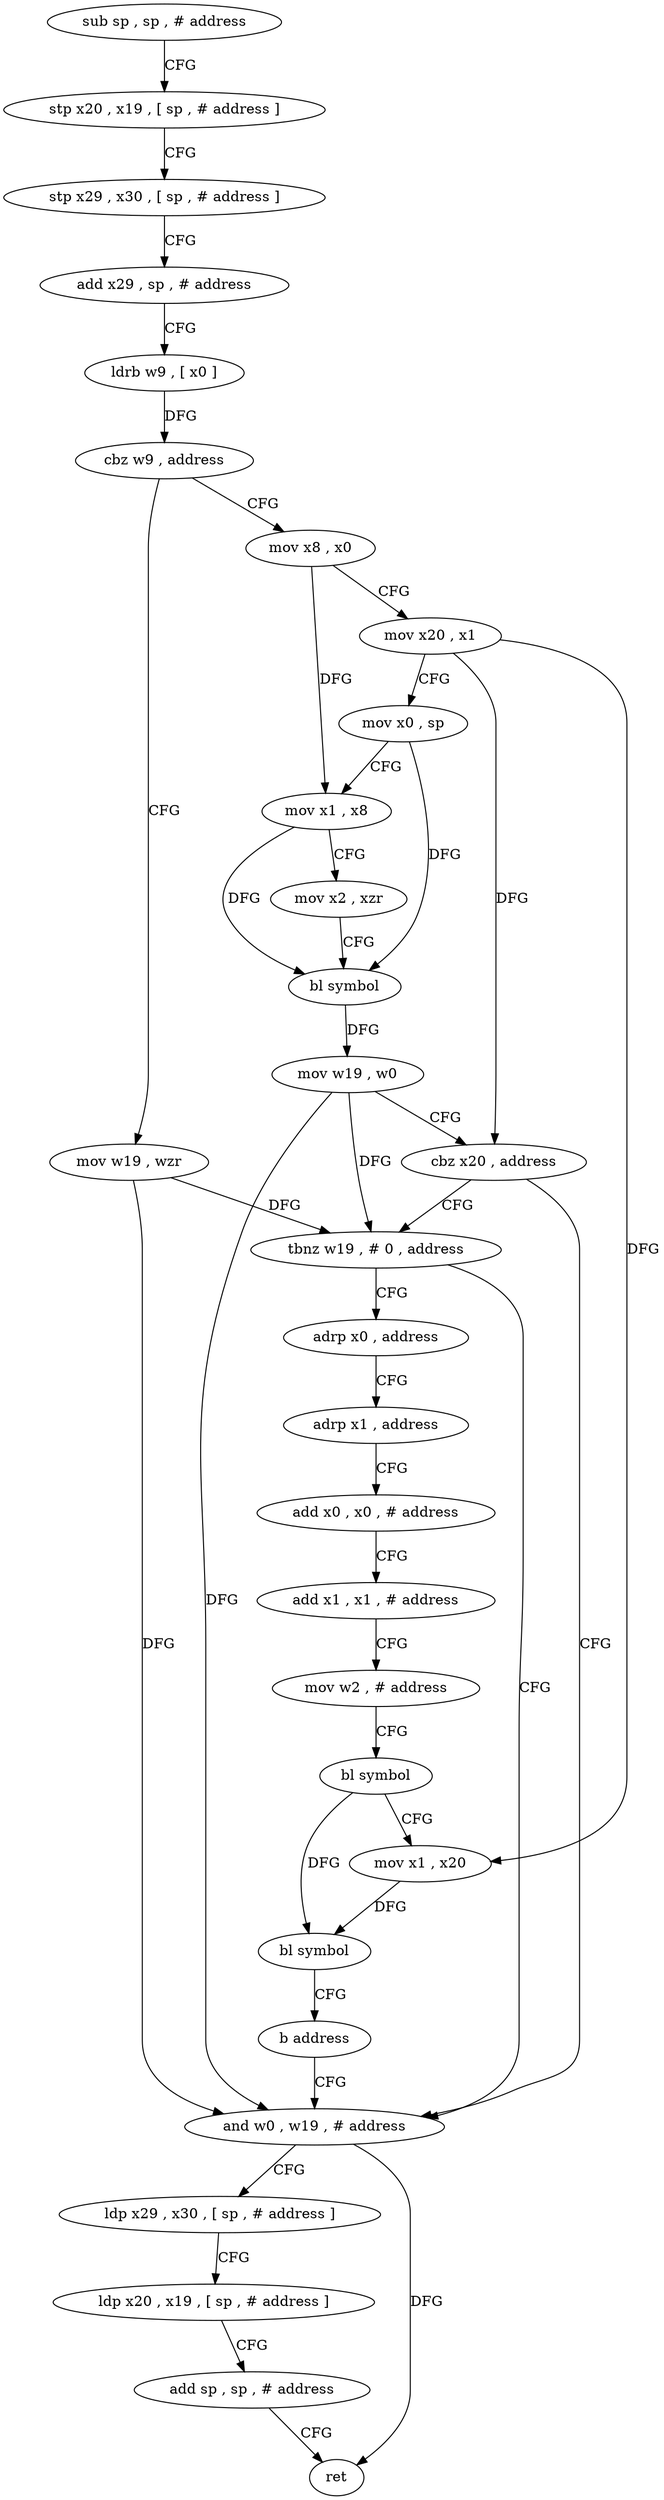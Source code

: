 digraph "func" {
"132812" [label = "sub sp , sp , # address" ]
"132816" [label = "stp x20 , x19 , [ sp , # address ]" ]
"132820" [label = "stp x29 , x30 , [ sp , # address ]" ]
"132824" [label = "add x29 , sp , # address" ]
"132828" [label = "ldrb w9 , [ x0 ]" ]
"132832" [label = "cbz w9 , address" ]
"132908" [label = "mov w19 , wzr" ]
"132836" [label = "mov x8 , x0" ]
"132912" [label = "and w0 , w19 , # address" ]
"132840" [label = "mov x20 , x1" ]
"132844" [label = "mov x0 , sp" ]
"132848" [label = "mov x1 , x8" ]
"132852" [label = "mov x2 , xzr" ]
"132856" [label = "bl symbol" ]
"132860" [label = "mov w19 , w0" ]
"132864" [label = "cbz x20 , address" ]
"132868" [label = "tbnz w19 , # 0 , address" ]
"132916" [label = "ldp x29 , x30 , [ sp , # address ]" ]
"132920" [label = "ldp x20 , x19 , [ sp , # address ]" ]
"132924" [label = "add sp , sp , # address" ]
"132928" [label = "ret" ]
"132872" [label = "adrp x0 , address" ]
"132876" [label = "adrp x1 , address" ]
"132880" [label = "add x0 , x0 , # address" ]
"132884" [label = "add x1 , x1 , # address" ]
"132888" [label = "mov w2 , # address" ]
"132892" [label = "bl symbol" ]
"132896" [label = "mov x1 , x20" ]
"132900" [label = "bl symbol" ]
"132904" [label = "b address" ]
"132812" -> "132816" [ label = "CFG" ]
"132816" -> "132820" [ label = "CFG" ]
"132820" -> "132824" [ label = "CFG" ]
"132824" -> "132828" [ label = "CFG" ]
"132828" -> "132832" [ label = "DFG" ]
"132832" -> "132908" [ label = "CFG" ]
"132832" -> "132836" [ label = "CFG" ]
"132908" -> "132912" [ label = "DFG" ]
"132908" -> "132868" [ label = "DFG" ]
"132836" -> "132840" [ label = "CFG" ]
"132836" -> "132848" [ label = "DFG" ]
"132912" -> "132916" [ label = "CFG" ]
"132912" -> "132928" [ label = "DFG" ]
"132840" -> "132844" [ label = "CFG" ]
"132840" -> "132864" [ label = "DFG" ]
"132840" -> "132896" [ label = "DFG" ]
"132844" -> "132848" [ label = "CFG" ]
"132844" -> "132856" [ label = "DFG" ]
"132848" -> "132852" [ label = "CFG" ]
"132848" -> "132856" [ label = "DFG" ]
"132852" -> "132856" [ label = "CFG" ]
"132856" -> "132860" [ label = "DFG" ]
"132860" -> "132864" [ label = "CFG" ]
"132860" -> "132912" [ label = "DFG" ]
"132860" -> "132868" [ label = "DFG" ]
"132864" -> "132912" [ label = "CFG" ]
"132864" -> "132868" [ label = "CFG" ]
"132868" -> "132912" [ label = "CFG" ]
"132868" -> "132872" [ label = "CFG" ]
"132916" -> "132920" [ label = "CFG" ]
"132920" -> "132924" [ label = "CFG" ]
"132924" -> "132928" [ label = "CFG" ]
"132872" -> "132876" [ label = "CFG" ]
"132876" -> "132880" [ label = "CFG" ]
"132880" -> "132884" [ label = "CFG" ]
"132884" -> "132888" [ label = "CFG" ]
"132888" -> "132892" [ label = "CFG" ]
"132892" -> "132896" [ label = "CFG" ]
"132892" -> "132900" [ label = "DFG" ]
"132896" -> "132900" [ label = "DFG" ]
"132900" -> "132904" [ label = "CFG" ]
"132904" -> "132912" [ label = "CFG" ]
}
